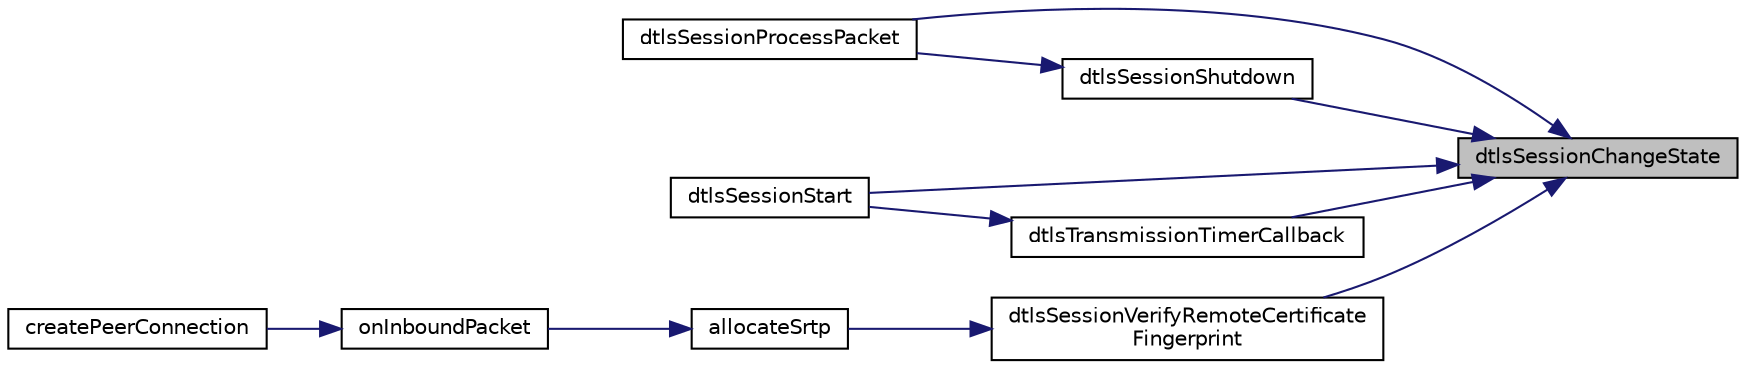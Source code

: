 digraph "dtlsSessionChangeState"
{
 // LATEX_PDF_SIZE
  edge [fontname="Helvetica",fontsize="10",labelfontname="Helvetica",labelfontsize="10"];
  node [fontname="Helvetica",fontsize="10",shape=record];
  rankdir="RL";
  Node1 [label="dtlsSessionChangeState",height=0.2,width=0.4,color="black", fillcolor="grey75", style="filled", fontcolor="black",tooltip=" "];
  Node1 -> Node2 [dir="back",color="midnightblue",fontsize="10",style="solid",fontname="Helvetica"];
  Node2 [label="dtlsSessionProcessPacket",height=0.2,width=0.4,color="black", fillcolor="white", style="filled",URL="$Dtls__mbedtls_8c.html#a929cb0f439a6b6353f741b841d095da3",tooltip=" "];
  Node1 -> Node3 [dir="back",color="midnightblue",fontsize="10",style="solid",fontname="Helvetica"];
  Node3 [label="dtlsSessionShutdown",height=0.2,width=0.4,color="black", fillcolor="white", style="filled",URL="$Dtls__mbedtls_8c.html#a1fc56b3d164da5001e7fdd9463e0a281",tooltip=" "];
  Node3 -> Node2 [dir="back",color="midnightblue",fontsize="10",style="solid",fontname="Helvetica"];
  Node1 -> Node4 [dir="back",color="midnightblue",fontsize="10",style="solid",fontname="Helvetica"];
  Node4 [label="dtlsSessionStart",height=0.2,width=0.4,color="black", fillcolor="white", style="filled",URL="$Dtls__mbedtls_8c.html#a0872f720df900a4176081befd72bedf4",tooltip=" "];
  Node1 -> Node5 [dir="back",color="midnightblue",fontsize="10",style="solid",fontname="Helvetica"];
  Node5 [label="dtlsSessionVerifyRemoteCertificate\lFingerprint",height=0.2,width=0.4,color="black", fillcolor="white", style="filled",URL="$Dtls__openssl_8c.html#aa63ea9551d8026a385756fc13e769571",tooltip=" "];
  Node5 -> Node6 [dir="back",color="midnightblue",fontsize="10",style="solid",fontname="Helvetica"];
  Node6 [label="allocateSrtp",height=0.2,width=0.4,color="black", fillcolor="white", style="filled",URL="$PeerConnection_8c.html#a8550d4c65dc37cbff20ac6179ba1a59b",tooltip=" "];
  Node6 -> Node7 [dir="back",color="midnightblue",fontsize="10",style="solid",fontname="Helvetica"];
  Node7 [label="onInboundPacket",height=0.2,width=0.4,color="black", fillcolor="white", style="filled",URL="$PeerConnection_8c.html#a76ad72a51a47dae5e9f43873f36aa34a",tooltip=" "];
  Node7 -> Node8 [dir="back",color="midnightblue",fontsize="10",style="solid",fontname="Helvetica"];
  Node8 [label="createPeerConnection",height=0.2,width=0.4,color="black", fillcolor="white", style="filled",URL="$group__PublicMemberFunctions.html#gada972c66438c7e7c82e1db0cfe2b2640",tooltip=" "];
  Node1 -> Node9 [dir="back",color="midnightblue",fontsize="10",style="solid",fontname="Helvetica"];
  Node9 [label="dtlsTransmissionTimerCallback",height=0.2,width=0.4,color="black", fillcolor="white", style="filled",URL="$Dtls__mbedtls_8c.html#af9a81361c6870b54ba2accc75c8fc2ff",tooltip=" "];
  Node9 -> Node4 [dir="back",color="midnightblue",fontsize="10",style="solid",fontname="Helvetica"];
}
